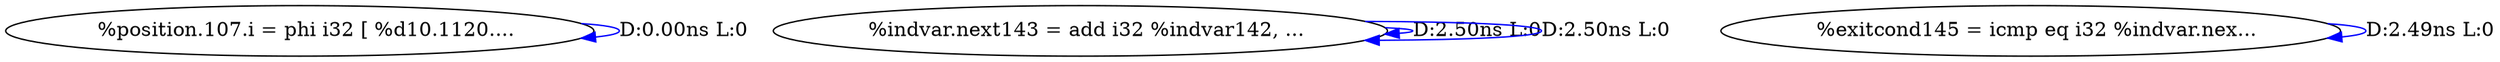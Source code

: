 digraph {
Node0x28a2fa0[label="  %position.107.i = phi i32 [ %d10.1120...."];
Node0x28a2fa0 -> Node0x28a2fa0[label="D:0.00ns L:0",color=blue];
Node0x28a3080[label="  %indvar.next143 = add i32 %indvar142, ..."];
Node0x28a3080 -> Node0x28a3080[label="D:2.50ns L:0",color=blue];
Node0x28a3080 -> Node0x28a3080[label="D:2.50ns L:0",color=blue];
Node0x28a3160[label="  %exitcond145 = icmp eq i32 %indvar.nex..."];
Node0x28a3160 -> Node0x28a3160[label="D:2.49ns L:0",color=blue];
}
